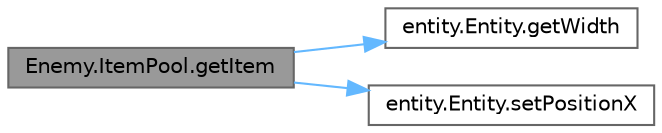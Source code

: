 digraph "Enemy.ItemPool.getItem"
{
 // LATEX_PDF_SIZE
  bgcolor="transparent";
  edge [fontname=Helvetica,fontsize=10,labelfontname=Helvetica,labelfontsize=10];
  node [fontname=Helvetica,fontsize=10,shape=box,height=0.2,width=0.4];
  rankdir="LR";
  Node1 [id="Node000001",label="Enemy.ItemPool.getItem",height=0.2,width=0.4,color="gray40", fillcolor="grey60", style="filled", fontcolor="black",tooltip=" "];
  Node1 -> Node2 [id="edge1_Node000001_Node000002",color="steelblue1",style="solid",tooltip=" "];
  Node2 [id="Node000002",label="entity.Entity.getWidth",height=0.2,width=0.4,color="grey40", fillcolor="white", style="filled",URL="$classentity_1_1_entity.html#a9eed63b7e9308461e1af62cabcbe0219",tooltip="Getter for the width of the image associated to the entity."];
  Node1 -> Node3 [id="edge2_Node000001_Node000003",color="steelblue1",style="solid",tooltip=" "];
  Node3 [id="Node000003",label="entity.Entity.setPositionX",height=0.2,width=0.4,color="grey40", fillcolor="white", style="filled",URL="$classentity_1_1_entity.html#a34b1106b5fc108c72ce6083d913e42ed",tooltip="Setter for the X axis position of the entity."];
}
